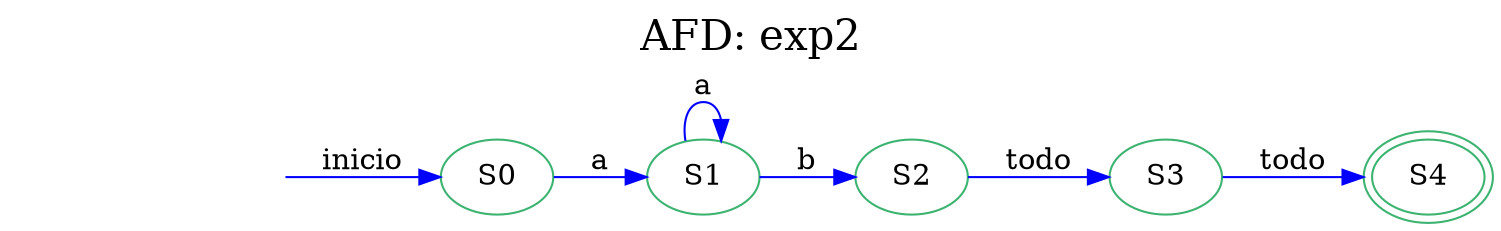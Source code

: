 digraph AFD { 
graph [label="AFD: exp2", labelloc=t, fontsize=20]; rankdir=LR;edge [color=blue];node [color = mediumseagreen];"S0"[ label=S0]
"S1"[ label=S1]
"S2"[ label=S2]
"S3"[ label=S3]
"S4"[ label=S4]
secret_node [style=invis];
secret_node -> S0 [label="inicio"];S4[peripheries=2];
"S0"->"S1"[label="a"];
"S1"->"S2"[label="b"];
"S1"->"S1"[label="a"];
"S2"->"S3"[label="todo"];
"S3"->"S4"[label="todo"];

}